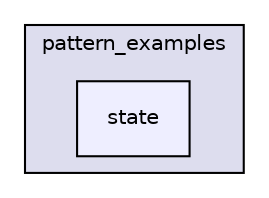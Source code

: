 digraph "src/pattern_examples/state" {
  compound=true
  node [ fontsize="10", fontname="Helvetica"];
  edge [ labelfontsize="10", labelfontname="Helvetica"];
  subgraph clusterdir_0f6e6e7e366de92a3ec359a229fccb03 {
    graph [ bgcolor="#ddddee", pencolor="black", label="pattern_examples" fontname="Helvetica", fontsize="10", URL="dir_0f6e6e7e366de92a3ec359a229fccb03.html"]
  dir_b39912614945a0ecd4a117ca7ccd2e00 [shape=box, label="state", style="filled", fillcolor="#eeeeff", pencolor="black", URL="dir_b39912614945a0ecd4a117ca7ccd2e00.html"];
  }
}
